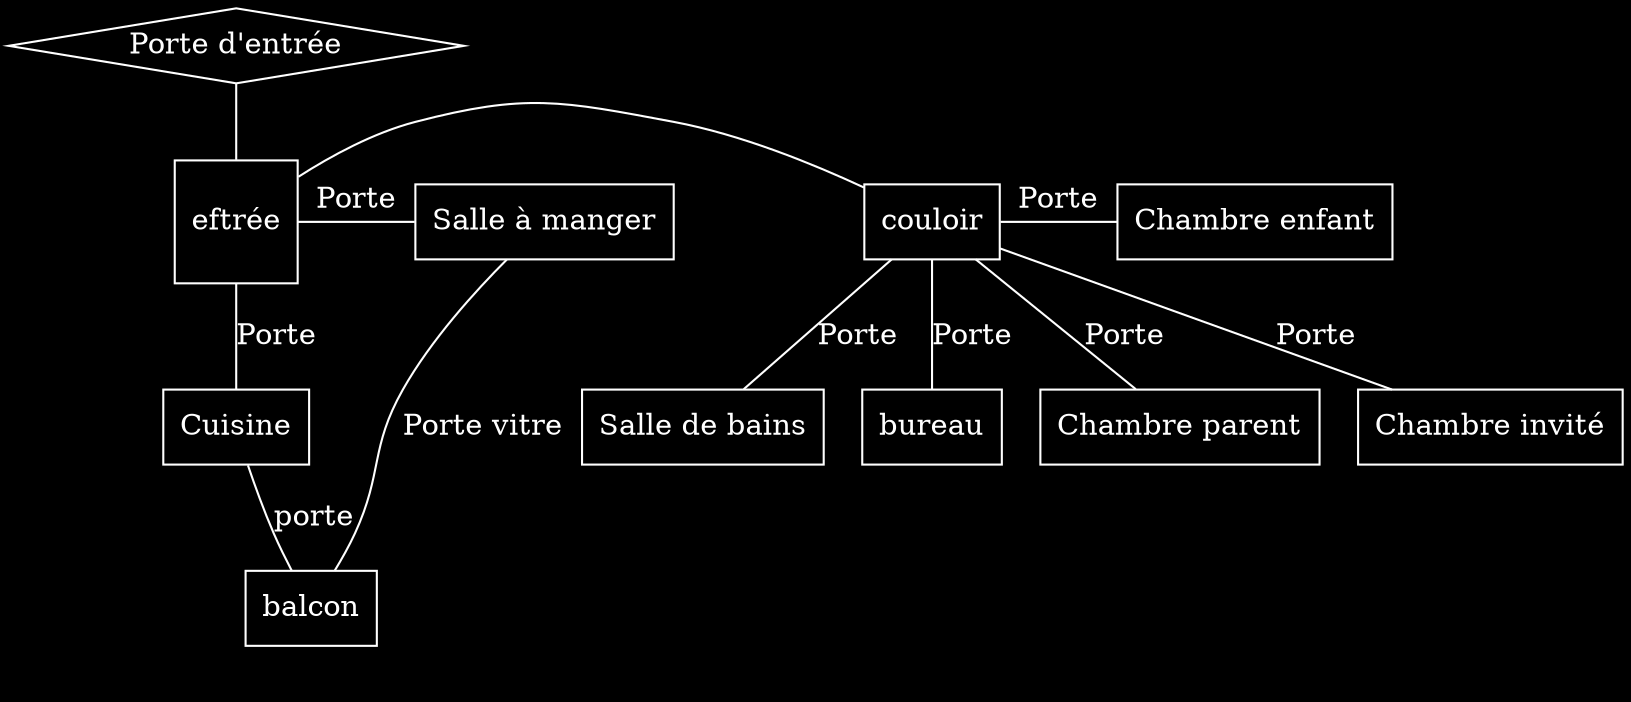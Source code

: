 graph house {
    bgcolor = black;
    edge [ color = white, fontcolor = white ];
    node [ color = white, fontcolor = white ];
    { rank = "same";
      hall [ label = "eftrée", shape = square ];
      couloir [ shape = rectangle ];
      chambre2 [ shape = box, label = "Chambre enfant" ];
      living [ shape = box, label = "Salle à manger" ];
    };
    label = "Ma maison idéale";

    entrance [ label = "Porte d'entrée", shape = diamond ];
    cuisine [ shape = box, label = "Cuisine" ];
    chambre1 [ label = "Chambre parent", shape = box ];
    chambre3 [ label = "Chambre invité", shape = box ];
    bain [ label = "Salle de bains", shape = box ];
    bureau [ shape = box ];
    balcon [ shape = rectangle ];
    entrance -- hall;
    hall -- cuisine [ label = "Porte" ];
    hall -- living [ label = "Porte" ];
    cuisine -- balcon [ label = "porte" ];
    balcon -- living [ label = "Porte vitre" ];
    hall -- couloir;
    couloir -- bureau [ label = "Porte" ];
    couloir -- chambre1 [ label = "Porte" ];
    couloir -- chambre2 [ label = "Porte" ];
    couloir -- chambre3 [ label = "Porte" ];
    couloir -- bain [ label = "Porte" ];
}
